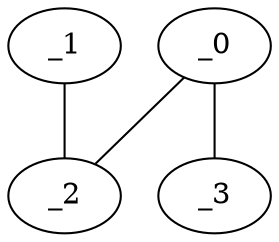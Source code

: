 graph FP1_0135 {
	_0	 [x="0.644718",
		y="2.88672"];
	_2	 [x="1.29745",
		y="0.89531"];
	_0 -- _2;
	_3	 [x="1.47525",
		y="2.92792"];
	_0 -- _3;
	_1	 [x="0.490656",
		y="1.80832"];
	_1 -- _2;
}
